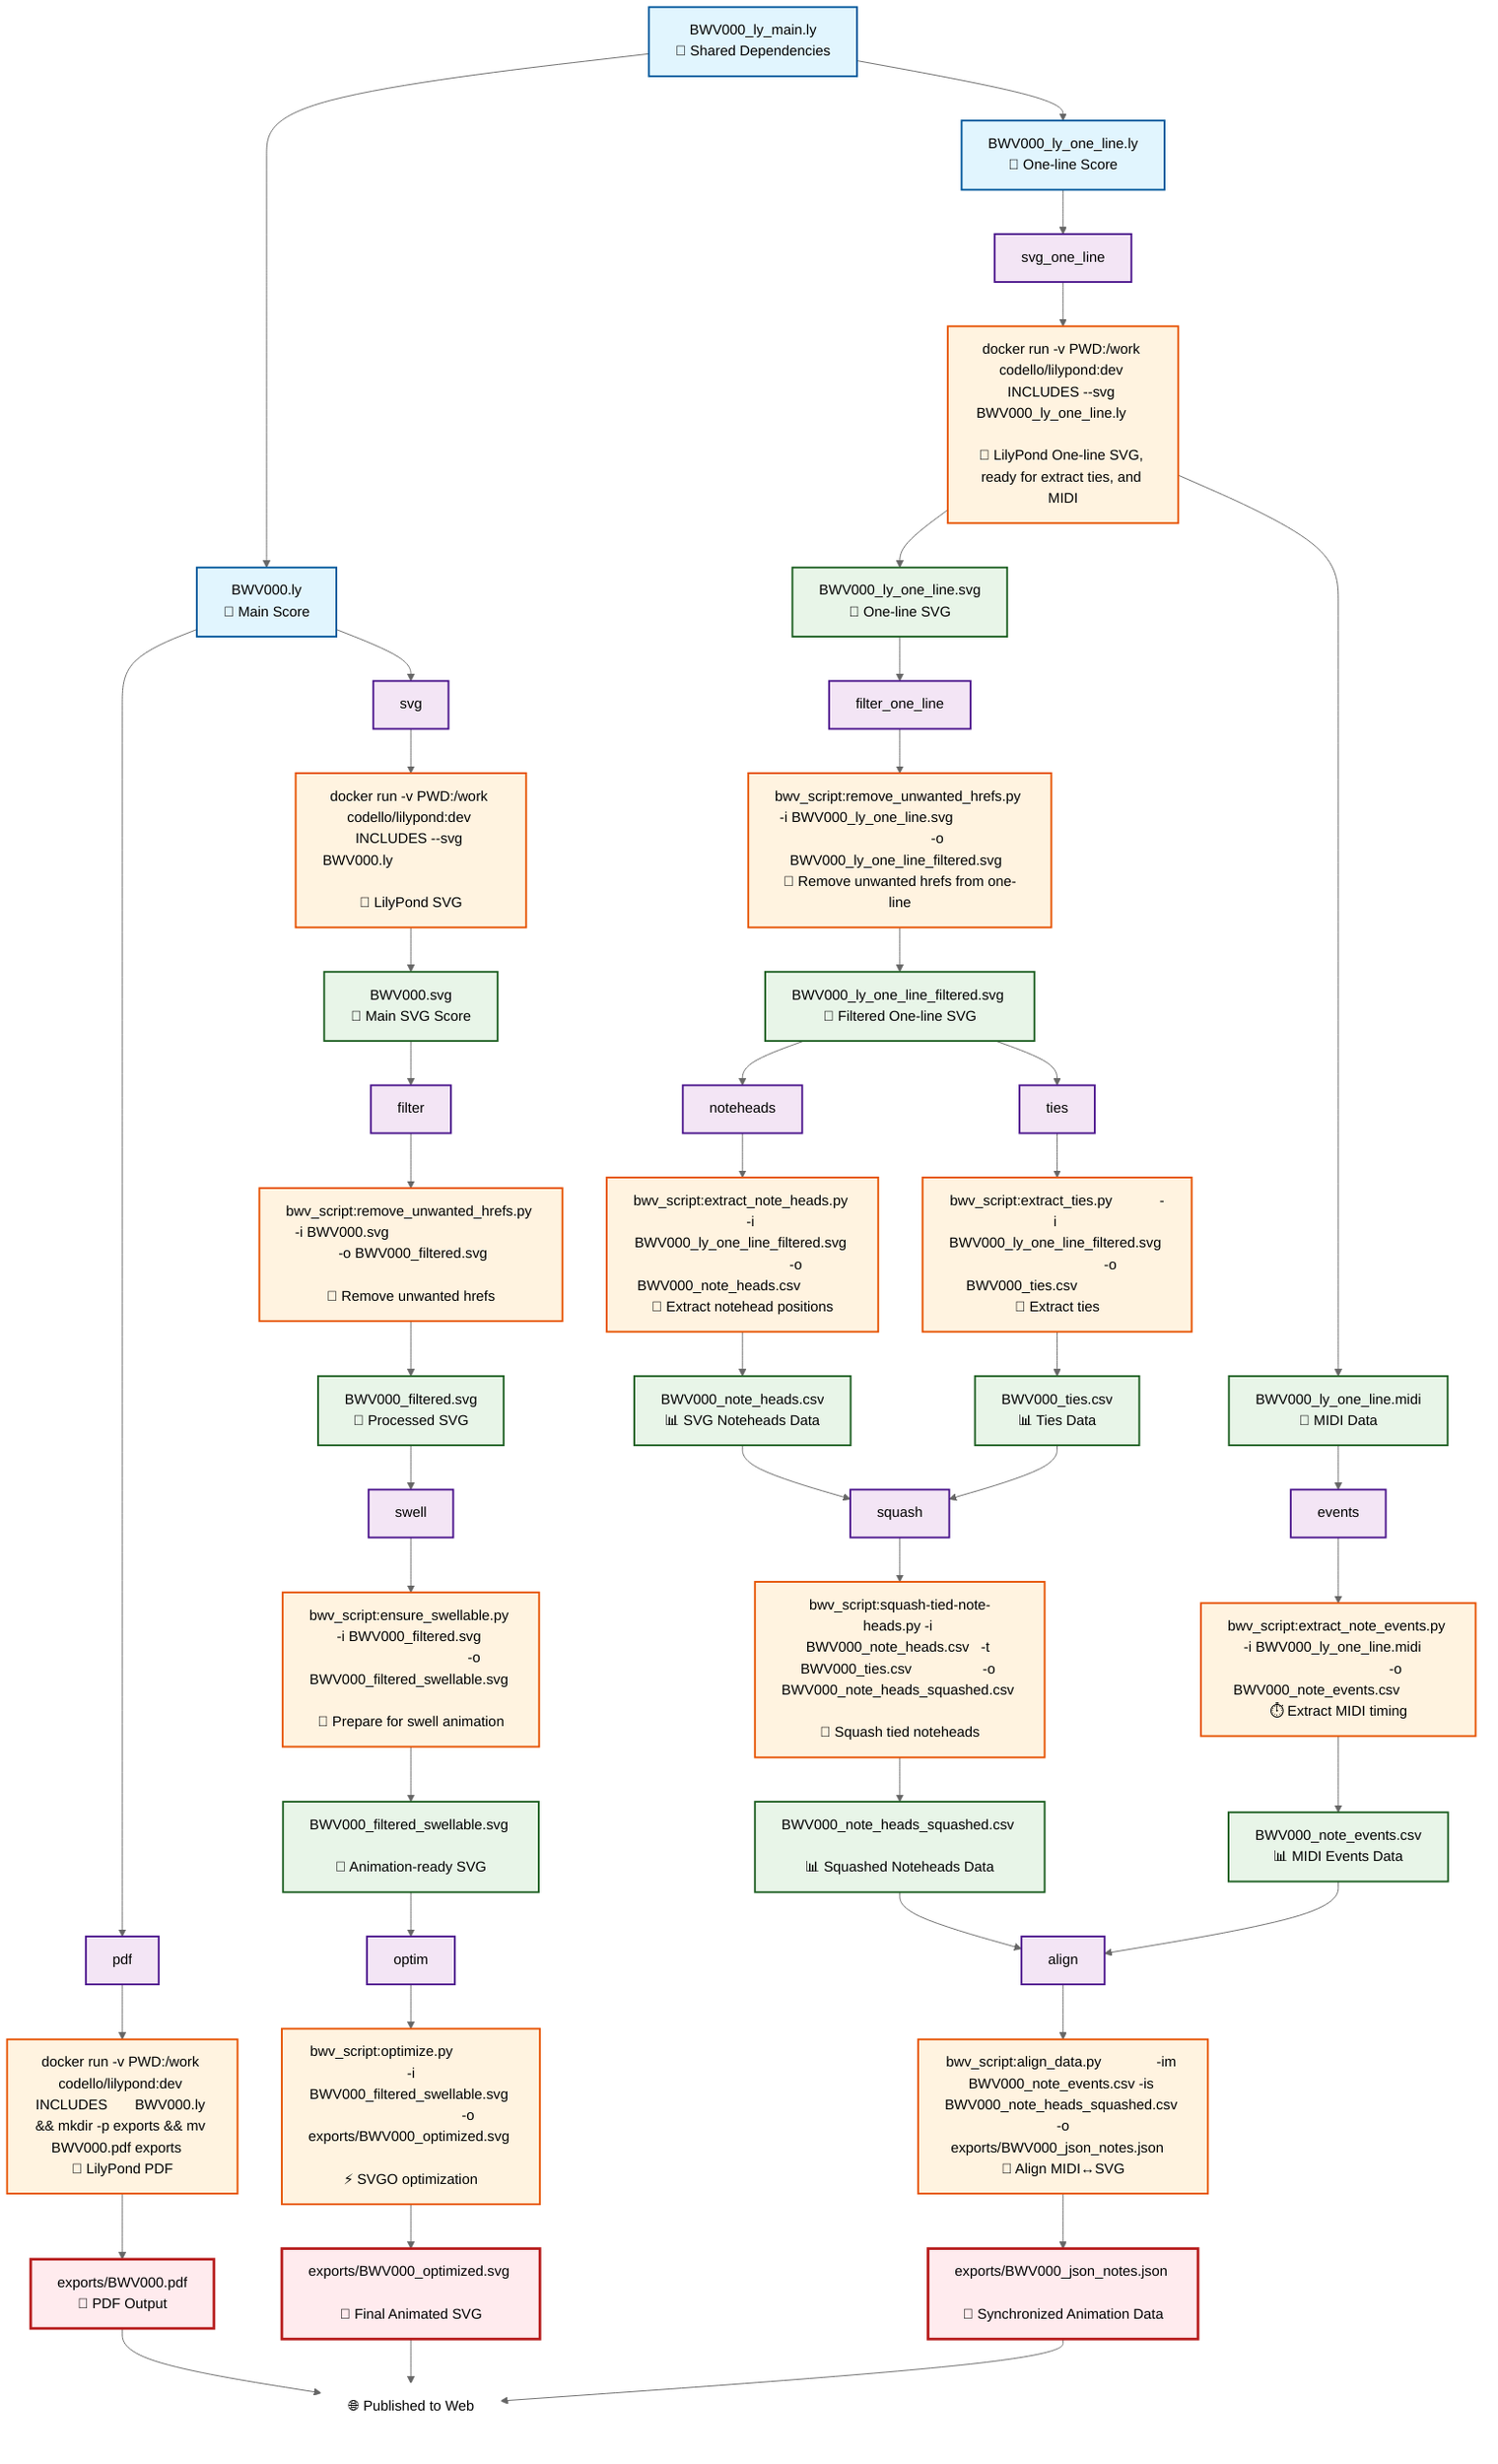 %%{init: {'theme':'neutral'}}%%
graph TD

%% python tasks_mermaid_generator.py -i tasks.mmd -o tasks_generated.py

%% ============================================================================
%% INPUT NODES
%% ============================================================================
I1[BWV000.ly<br/>📄 Main Score]
I2[BWV000_ly_one_line.ly<br/>📄 One-line Score]
I3[BWV000_ly_main.ly<br/>📄 Shared Dependencies]

%% ============================================================================
%% TASK NODES
%% ============================================================================
T1[pdf]
T2[svg]
T3[svg_one_line]
T4[filter]
T5[swell]
T6[optim]
T7[noteheads]
T8[events]
T9[align]
T0[ties]
T11[squash]
T12[filter_one_line]

%% ============================================================================
%% RUNNABLE NODES
%% ============================================================================
R1[docker run -v PWD:/work codello/lilypond:dev INCLUDES       BWV000.ly && mkdir -p exports && mv BWV000.pdf exports   <br/>🐳 LilyPond PDF]
R2[docker run -v PWD:/work codello/lilypond:dev INCLUDES --svg BWV000.ly                                                <br/>🐳 LilyPond SVG]
R3[docker run -v PWD:/work codello/lilypond:dev INCLUDES --svg BWV000_ly_one_line.ly                                    <br/>🐳 LilyPond One-line SVG, ready for extract ties, and MIDI]
R4[bwv_script:remove_unwanted_hrefs.py   -i BWV000.svg                                                  -o BWV000_filtered.svg              <br/>🔗 Remove unwanted hrefs]
R5[bwv_script:ensure_swellable.py        -i BWV000_filtered.svg                                         -o BWV000_filtered_swellable.svg    <br/>🎯 Prepare for swell animation]
R6[bwv_script:optimize.py                -i BWV000_filtered_swellable.svg                               -o exports/BWV000_optimized.svg     <br/>⚡ SVGO optimization]
R8[bwv_script:extract_note_events.py     -i BWV000_ly_one_line.midi                                     -o BWV000_note_events.csv           <br/>⏱️ Extract MIDI timing]
R7[bwv_script:extract_note_heads.py      -i BWV000_ly_one_line_filtered.svg                             -o BWV000_note_heads.csv            <br/>📍 Extract notehead positions]
R0[bwv_script:extract_ties.py            -i BWV000_ly_one_line_filtered.svg                             -o BWV000_ties.csv                  <br/>🔗 Extract ties]
R11[bwv_script:squash-tied-note-heads.py -i BWV000_note_heads.csv   -t BWV000_ties.csv                  -o BWV000_note_heads_squashed.csv   <br/>🎵 Squash tied noteheads]
R9[bwv_script:align_data.py              -im BWV000_note_events.csv -is BWV000_note_heads_squashed.csv  -o exports/BWV000_json_notes.json   <br/>🎯 Align MIDI↔SVG]
R12[bwv_script:remove_unwanted_hrefs.py  -i BWV000_ly_one_line.svg                                      -o BWV000_ly_one_line_filtered.svg  <br/>🔗 Remove unwanted hrefs from one-line]

%% ============================================================================
%% OUTPUT NODES
%% ============================================================================
O2[BWV000.svg                       <br/>🎼 Main SVG Score]
O3[BWV000_ly_one_line.svg           <br/>🎼 One-line SVG]
O4[BWV000_ly_one_line.midi          <br/>🎵 MIDI Data]
O5[BWV000_filtered.svg              <br/>🔄 Processed SVG]
O6[BWV000_filtered_swellable.svg    <br/>🎯 Animation-ready SVG]
O7[BWV000_note_heads.csv            <br/>📊 SVG Noteheads Data]
O8[BWV000_note_events.csv           <br/>📊 MIDI Events Data]
O9[BWV000_ties.csv                  <br/>📊 Ties Data]
O10[BWV000_note_heads_squashed.csv  <br/>📊 Squashed Noteheads Data]
O11[BWV000_ly_one_line_filtered.svg <br/>🔄 Filtered One-line SVG]

%% ============================================================================
%% EXPORT NODES
%% ============================================================================
E3[exports/BWV000.pdf               <br/>📑 PDF Output]
E1[exports/BWV000_optimized.svg     <br/>🎨 Final Animated SVG]
E2[exports/BWV000_json_notes.json   <br/>🎵 Synchronized Animation Data]

%% ============================================================================
%% DEPENDENCY RELATIONSHIPS
%% ============================================================================
%% Shared dependencies
I3 --> I1
I3 --> I2

%% Input to task relationships
I1 --> T1
I1 --> T2
I2 --> T3

%% Task to runnable relationships
T1 --> R1
T2 --> R2
T3 --> R3
T4 --> R4
T5 --> R5
T6 --> R6
T7 --> R7
T8 --> R8
T9 --> R9
T0 --> R0
T11 --> R11
T12 --> R12

%% Runnable to output relationships
R2 --> O2
R3 --> O3
R3 --> O4
R0 --> O9
R7 --> O7
R8 --> O8
R11 --> O10
R12 --> O11

%% SVG processing chain (main)
O2 --> T4
R4 --> O5
O5 --> T5
R5 --> O6
O6 --> T6

%% SVG processing chain (one-line)
O3 --> T12

%% Data extraction parallel branches (now from filtered one-line)
O11 --> T7
O11 --> T0
O4 --> T8

%% Squash tied noteheads step
O7 --> T11
O9 --> T11

%% Final data alignment (now uses squashed noteheads)
O10 --> T9
O8 --> T9

%% Final export
R1 --> E3
R6 --> E1
R9 --> E2

%% ============================================================================
%% STYLING
%% ============================================================================
classDef input fill:#e1f5fe,stroke:#01579b,stroke-width:2px
classDef task fill:#f3e5f5,stroke:#4a148c,stroke-width:2px
classDef output fill:#e8f5e8,stroke:#1b5e20,stroke-width:2px
classDef runnable fill:#fff3e0,stroke:#e65100,stroke-width:2px
classDef export fill:#ffebee,stroke:#b71c1c,stroke-width:3px

class I1,I2,I3 input
class T1,T2,T3,T4,T5,T6,T7,T8,T9,T0,T10,T11,T12 task
class O2,O3,O4,O5,O6,O7,O8,O9,O10,O11 output
class R1,R2,R3,R4,R5,R6,R7,R8,R9,R0,R11,R12 runnable
class E3,E1,E2 export

%% ============================================================================
%% BOTTOM ALIGNMENT HACK
%% ============================================================================
T10["🌐 Published to Web"]
style T10 fill:#ffffff,stroke:#ffffff

E1 --> T10
E2 --> T10
E3 --> T10